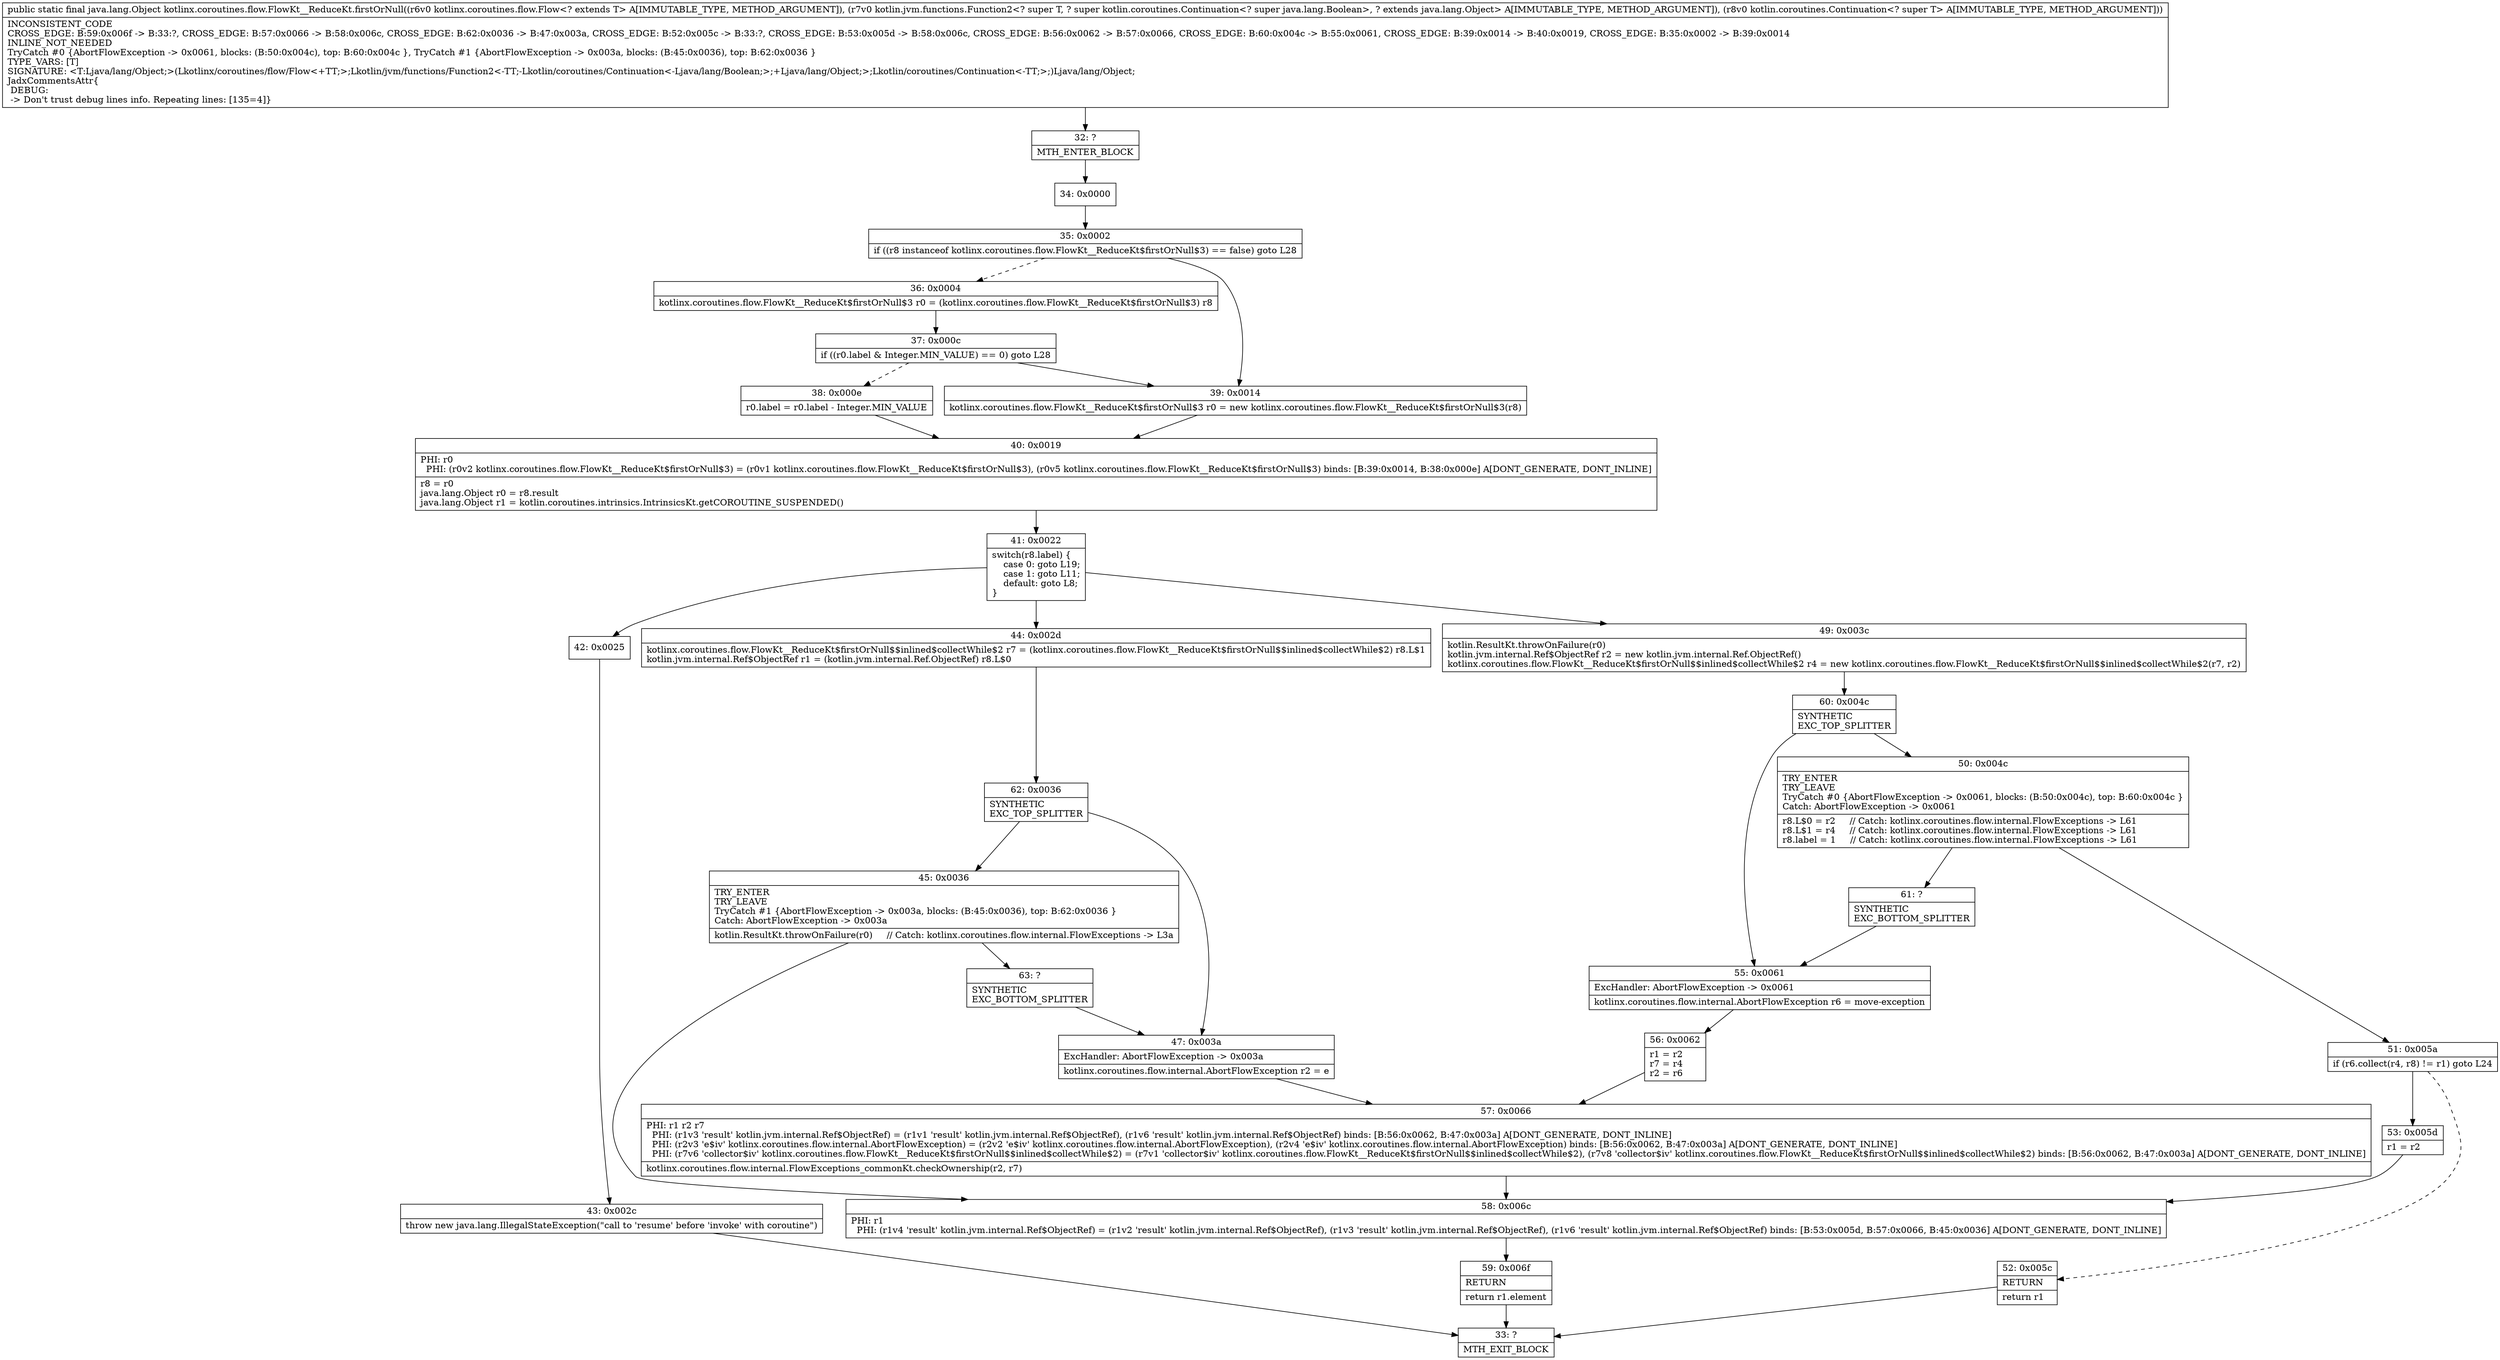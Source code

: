 digraph "CFG forkotlinx.coroutines.flow.FlowKt__ReduceKt.firstOrNull(Lkotlinx\/coroutines\/flow\/Flow;Lkotlin\/jvm\/functions\/Function2;Lkotlin\/coroutines\/Continuation;)Ljava\/lang\/Object;" {
Node_32 [shape=record,label="{32\:\ ?|MTH_ENTER_BLOCK\l}"];
Node_34 [shape=record,label="{34\:\ 0x0000}"];
Node_35 [shape=record,label="{35\:\ 0x0002|if ((r8 instanceof kotlinx.coroutines.flow.FlowKt__ReduceKt$firstOrNull$3) == false) goto L28\l}"];
Node_36 [shape=record,label="{36\:\ 0x0004|kotlinx.coroutines.flow.FlowKt__ReduceKt$firstOrNull$3 r0 = (kotlinx.coroutines.flow.FlowKt__ReduceKt$firstOrNull$3) r8\l}"];
Node_37 [shape=record,label="{37\:\ 0x000c|if ((r0.label & Integer.MIN_VALUE) == 0) goto L28\l}"];
Node_38 [shape=record,label="{38\:\ 0x000e|r0.label = r0.label \- Integer.MIN_VALUE\l}"];
Node_40 [shape=record,label="{40\:\ 0x0019|PHI: r0 \l  PHI: (r0v2 kotlinx.coroutines.flow.FlowKt__ReduceKt$firstOrNull$3) = (r0v1 kotlinx.coroutines.flow.FlowKt__ReduceKt$firstOrNull$3), (r0v5 kotlinx.coroutines.flow.FlowKt__ReduceKt$firstOrNull$3) binds: [B:39:0x0014, B:38:0x000e] A[DONT_GENERATE, DONT_INLINE]\l|r8 = r0\ljava.lang.Object r0 = r8.result\ljava.lang.Object r1 = kotlin.coroutines.intrinsics.IntrinsicsKt.getCOROUTINE_SUSPENDED()\l}"];
Node_41 [shape=record,label="{41\:\ 0x0022|switch(r8.label) \{\l    case 0: goto L19;\l    case 1: goto L11;\l    default: goto L8;\l\}\l}"];
Node_42 [shape=record,label="{42\:\ 0x0025}"];
Node_43 [shape=record,label="{43\:\ 0x002c|throw new java.lang.IllegalStateException(\"call to 'resume' before 'invoke' with coroutine\")\l}"];
Node_33 [shape=record,label="{33\:\ ?|MTH_EXIT_BLOCK\l}"];
Node_44 [shape=record,label="{44\:\ 0x002d|kotlinx.coroutines.flow.FlowKt__ReduceKt$firstOrNull$$inlined$collectWhile$2 r7 = (kotlinx.coroutines.flow.FlowKt__ReduceKt$firstOrNull$$inlined$collectWhile$2) r8.L$1\lkotlin.jvm.internal.Ref$ObjectRef r1 = (kotlin.jvm.internal.Ref.ObjectRef) r8.L$0\l}"];
Node_62 [shape=record,label="{62\:\ 0x0036|SYNTHETIC\lEXC_TOP_SPLITTER\l}"];
Node_45 [shape=record,label="{45\:\ 0x0036|TRY_ENTER\lTRY_LEAVE\lTryCatch #1 \{AbortFlowException \-\> 0x003a, blocks: (B:45:0x0036), top: B:62:0x0036 \}\lCatch: AbortFlowException \-\> 0x003a\l|kotlin.ResultKt.throwOnFailure(r0)     \/\/ Catch: kotlinx.coroutines.flow.internal.FlowExceptions \-\> L3a\l}"];
Node_58 [shape=record,label="{58\:\ 0x006c|PHI: r1 \l  PHI: (r1v4 'result' kotlin.jvm.internal.Ref$ObjectRef) = (r1v2 'result' kotlin.jvm.internal.Ref$ObjectRef), (r1v3 'result' kotlin.jvm.internal.Ref$ObjectRef), (r1v6 'result' kotlin.jvm.internal.Ref$ObjectRef) binds: [B:53:0x005d, B:57:0x0066, B:45:0x0036] A[DONT_GENERATE, DONT_INLINE]\l}"];
Node_59 [shape=record,label="{59\:\ 0x006f|RETURN\l|return r1.element\l}"];
Node_63 [shape=record,label="{63\:\ ?|SYNTHETIC\lEXC_BOTTOM_SPLITTER\l}"];
Node_47 [shape=record,label="{47\:\ 0x003a|ExcHandler: AbortFlowException \-\> 0x003a\l|kotlinx.coroutines.flow.internal.AbortFlowException r2 = e\l}"];
Node_57 [shape=record,label="{57\:\ 0x0066|PHI: r1 r2 r7 \l  PHI: (r1v3 'result' kotlin.jvm.internal.Ref$ObjectRef) = (r1v1 'result' kotlin.jvm.internal.Ref$ObjectRef), (r1v6 'result' kotlin.jvm.internal.Ref$ObjectRef) binds: [B:56:0x0062, B:47:0x003a] A[DONT_GENERATE, DONT_INLINE]\l  PHI: (r2v3 'e$iv' kotlinx.coroutines.flow.internal.AbortFlowException) = (r2v2 'e$iv' kotlinx.coroutines.flow.internal.AbortFlowException), (r2v4 'e$iv' kotlinx.coroutines.flow.internal.AbortFlowException) binds: [B:56:0x0062, B:47:0x003a] A[DONT_GENERATE, DONT_INLINE]\l  PHI: (r7v6 'collector$iv' kotlinx.coroutines.flow.FlowKt__ReduceKt$firstOrNull$$inlined$collectWhile$2) = (r7v1 'collector$iv' kotlinx.coroutines.flow.FlowKt__ReduceKt$firstOrNull$$inlined$collectWhile$2), (r7v8 'collector$iv' kotlinx.coroutines.flow.FlowKt__ReduceKt$firstOrNull$$inlined$collectWhile$2) binds: [B:56:0x0062, B:47:0x003a] A[DONT_GENERATE, DONT_INLINE]\l|kotlinx.coroutines.flow.internal.FlowExceptions_commonKt.checkOwnership(r2, r7)\l}"];
Node_49 [shape=record,label="{49\:\ 0x003c|kotlin.ResultKt.throwOnFailure(r0)\lkotlin.jvm.internal.Ref$ObjectRef r2 = new kotlin.jvm.internal.Ref.ObjectRef()\lkotlinx.coroutines.flow.FlowKt__ReduceKt$firstOrNull$$inlined$collectWhile$2 r4 = new kotlinx.coroutines.flow.FlowKt__ReduceKt$firstOrNull$$inlined$collectWhile$2(r7, r2)\l}"];
Node_60 [shape=record,label="{60\:\ 0x004c|SYNTHETIC\lEXC_TOP_SPLITTER\l}"];
Node_50 [shape=record,label="{50\:\ 0x004c|TRY_ENTER\lTRY_LEAVE\lTryCatch #0 \{AbortFlowException \-\> 0x0061, blocks: (B:50:0x004c), top: B:60:0x004c \}\lCatch: AbortFlowException \-\> 0x0061\l|r8.L$0 = r2     \/\/ Catch: kotlinx.coroutines.flow.internal.FlowExceptions \-\> L61\lr8.L$1 = r4     \/\/ Catch: kotlinx.coroutines.flow.internal.FlowExceptions \-\> L61\lr8.label = 1     \/\/ Catch: kotlinx.coroutines.flow.internal.FlowExceptions \-\> L61\l}"];
Node_51 [shape=record,label="{51\:\ 0x005a|if (r6.collect(r4, r8) != r1) goto L24\l}"];
Node_52 [shape=record,label="{52\:\ 0x005c|RETURN\l|return r1\l}"];
Node_53 [shape=record,label="{53\:\ 0x005d|r1 = r2\l}"];
Node_61 [shape=record,label="{61\:\ ?|SYNTHETIC\lEXC_BOTTOM_SPLITTER\l}"];
Node_55 [shape=record,label="{55\:\ 0x0061|ExcHandler: AbortFlowException \-\> 0x0061\l|kotlinx.coroutines.flow.internal.AbortFlowException r6 = move\-exception\l}"];
Node_56 [shape=record,label="{56\:\ 0x0062|r1 = r2\lr7 = r4\lr2 = r6\l}"];
Node_39 [shape=record,label="{39\:\ 0x0014|kotlinx.coroutines.flow.FlowKt__ReduceKt$firstOrNull$3 r0 = new kotlinx.coroutines.flow.FlowKt__ReduceKt$firstOrNull$3(r8)\l}"];
MethodNode[shape=record,label="{public static final java.lang.Object kotlinx.coroutines.flow.FlowKt__ReduceKt.firstOrNull((r6v0 kotlinx.coroutines.flow.Flow\<? extends T\> A[IMMUTABLE_TYPE, METHOD_ARGUMENT]), (r7v0 kotlin.jvm.functions.Function2\<? super T, ? super kotlin.coroutines.Continuation\<? super java.lang.Boolean\>, ? extends java.lang.Object\> A[IMMUTABLE_TYPE, METHOD_ARGUMENT]), (r8v0 kotlin.coroutines.Continuation\<? super T\> A[IMMUTABLE_TYPE, METHOD_ARGUMENT]))  | INCONSISTENT_CODE\lCROSS_EDGE: B:59:0x006f \-\> B:33:?, CROSS_EDGE: B:57:0x0066 \-\> B:58:0x006c, CROSS_EDGE: B:62:0x0036 \-\> B:47:0x003a, CROSS_EDGE: B:52:0x005c \-\> B:33:?, CROSS_EDGE: B:53:0x005d \-\> B:58:0x006c, CROSS_EDGE: B:56:0x0062 \-\> B:57:0x0066, CROSS_EDGE: B:60:0x004c \-\> B:55:0x0061, CROSS_EDGE: B:39:0x0014 \-\> B:40:0x0019, CROSS_EDGE: B:35:0x0002 \-\> B:39:0x0014\lINLINE_NOT_NEEDED\lTryCatch #0 \{AbortFlowException \-\> 0x0061, blocks: (B:50:0x004c), top: B:60:0x004c \}, TryCatch #1 \{AbortFlowException \-\> 0x003a, blocks: (B:45:0x0036), top: B:62:0x0036 \}\lTYPE_VARS: [T]\lSIGNATURE: \<T:Ljava\/lang\/Object;\>(Lkotlinx\/coroutines\/flow\/Flow\<+TT;\>;Lkotlin\/jvm\/functions\/Function2\<\-TT;\-Lkotlin\/coroutines\/Continuation\<\-Ljava\/lang\/Boolean;\>;+Ljava\/lang\/Object;\>;Lkotlin\/coroutines\/Continuation\<\-TT;\>;)Ljava\/lang\/Object;\lJadxCommentsAttr\{\l DEBUG: \l \-\> Don't trust debug lines info. Repeating lines: [135=4]\}\l}"];
MethodNode -> Node_32;Node_32 -> Node_34;
Node_34 -> Node_35;
Node_35 -> Node_36[style=dashed];
Node_35 -> Node_39;
Node_36 -> Node_37;
Node_37 -> Node_38[style=dashed];
Node_37 -> Node_39;
Node_38 -> Node_40;
Node_40 -> Node_41;
Node_41 -> Node_42;
Node_41 -> Node_44;
Node_41 -> Node_49;
Node_42 -> Node_43;
Node_43 -> Node_33;
Node_44 -> Node_62;
Node_62 -> Node_45;
Node_62 -> Node_47;
Node_45 -> Node_58;
Node_45 -> Node_63;
Node_58 -> Node_59;
Node_59 -> Node_33;
Node_63 -> Node_47;
Node_47 -> Node_57;
Node_57 -> Node_58;
Node_49 -> Node_60;
Node_60 -> Node_50;
Node_60 -> Node_55;
Node_50 -> Node_51;
Node_50 -> Node_61;
Node_51 -> Node_52[style=dashed];
Node_51 -> Node_53;
Node_52 -> Node_33;
Node_53 -> Node_58;
Node_61 -> Node_55;
Node_55 -> Node_56;
Node_56 -> Node_57;
Node_39 -> Node_40;
}

